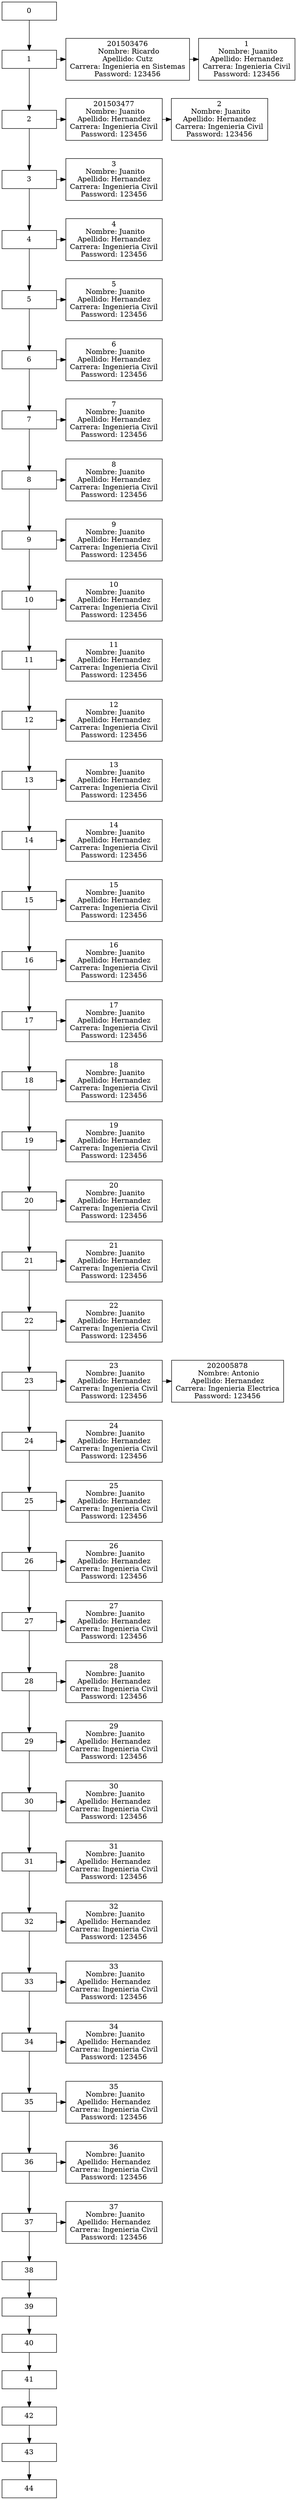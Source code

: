 digraph G{ 

node[ shape = box] 

0[label = "0", width=1.5, group = 1];

1[label = "1", width=1.5, group = 1];

2[label = "2", width=1.5, group = 1];

3[label = "3", width=1.5, group = 1];

4[label = "4", width=1.5, group = 1];

5[label = "5", width=1.5, group = 1];

6[label = "6", width=1.5, group = 1];

7[label = "7", width=1.5, group = 1];

8[label = "8", width=1.5, group = 1];

9[label = "9", width=1.5, group = 1];

10[label = "10", width=1.5, group = 1];

11[label = "11", width=1.5, group = 1];

12[label = "12", width=1.5, group = 1];

13[label = "13", width=1.5, group = 1];

14[label = "14", width=1.5, group = 1];

15[label = "15", width=1.5, group = 1];

16[label = "16", width=1.5, group = 1];

17[label = "17", width=1.5, group = 1];

18[label = "18", width=1.5, group = 1];

19[label = "19", width=1.5, group = 1];

20[label = "20", width=1.5, group = 1];

21[label = "21", width=1.5, group = 1];

22[label = "22", width=1.5, group = 1];

23[label = "23", width=1.5, group = 1];

24[label = "24", width=1.5, group = 1];

25[label = "25", width=1.5, group = 1];

26[label = "26", width=1.5, group = 1];

27[label = "27", width=1.5, group = 1];

28[label = "28", width=1.5, group = 1];

29[label = "29", width=1.5, group = 1];

30[label = "30", width=1.5, group = 1];

31[label = "31", width=1.5, group = 1];

32[label = "32", width=1.5, group = 1];

33[label = "33", width=1.5, group = 1];

34[label = "34", width=1.5, group = 1];

35[label = "35", width=1.5, group = 1];

36[label = "36", width=1.5, group = 1];

37[label = "37", width=1.5, group = 1];

38[label = "38", width=1.5, group = 1];

39[label = "39", width=1.5, group = 1];

40[label = "40", width=1.5, group = 1];

41[label = "41", width=1.5, group = 1];

42[label = "42", width=1.5, group = 1];

43[label = "43", width=1.5, group = 1];

44[label = "44", width=1.5, group = 1];

0 -> 1 ; 

1 -> 2 ; 

2 -> 3 ; 

3 -> 4 ; 

4 -> 5 ; 

5 -> 6 ; 

6 -> 7 ; 

7 -> 8 ; 

8 -> 9 ; 

9 -> 10 ; 

10 -> 11 ; 

11 -> 12 ; 

12 -> 13 ; 

13 -> 14 ; 

14 -> 15 ; 

15 -> 16 ; 

16 -> 17 ; 

17 -> 18 ; 

18 -> 19 ; 

19 -> 20 ; 

20 -> 21 ; 

21 -> 22 ; 

22 -> 23 ; 

23 -> 24 ; 

24 -> 25 ; 

25 -> 26 ; 

26 -> 27 ; 

27 -> 28 ; 

28 -> 29 ; 

29 -> 30 ; 

30 -> 31 ; 

31 -> 32 ; 

32 -> 33 ; 

33 -> 34 ; 

34 -> 35 ; 

35 -> 36 ; 

36 -> 37 ; 

37 -> 38 ; 

38 -> 39 ; 

39 -> 40 ; 

40 -> 41 ; 

41 -> 42 ; 

42 -> 43 ; 

43 -> 44 ; 

A201503476[label = "201503476
 Nombre: Ricardo
Apellido: Cutz
Carrera: Ingenieria en Sistemas
Password: 123456
", width=1.5, group = 2];

A1[label = "1
 Nombre: Juanito
Apellido: Hernandez
Carrera: Ingenieria Civil
Password: 123456
", width=1.5, group = 3];

A201503477[label = "201503477
 Nombre: Juanito
Apellido: Hernandez
Carrera: Ingenieria Civil
Password: 123456
", width=1.5, group = 2];

A2[label = "2
 Nombre: Juanito
Apellido: Hernandez
Carrera: Ingenieria Civil
Password: 123456
", width=1.5, group = 3];

A3[label = "3
 Nombre: Juanito
Apellido: Hernandez
Carrera: Ingenieria Civil
Password: 123456
", width=1.5, group = 2];

A4[label = "4
 Nombre: Juanito
Apellido: Hernandez
Carrera: Ingenieria Civil
Password: 123456
", width=1.5, group = 2];

A5[label = "5
 Nombre: Juanito
Apellido: Hernandez
Carrera: Ingenieria Civil
Password: 123456
", width=1.5, group = 2];

A6[label = "6
 Nombre: Juanito
Apellido: Hernandez
Carrera: Ingenieria Civil
Password: 123456
", width=1.5, group = 2];

A7[label = "7
 Nombre: Juanito
Apellido: Hernandez
Carrera: Ingenieria Civil
Password: 123456
", width=1.5, group = 2];

A8[label = "8
 Nombre: Juanito
Apellido: Hernandez
Carrera: Ingenieria Civil
Password: 123456
", width=1.5, group = 2];

A9[label = "9
 Nombre: Juanito
Apellido: Hernandez
Carrera: Ingenieria Civil
Password: 123456
", width=1.5, group = 2];

A10[label = "10
 Nombre: Juanito
Apellido: Hernandez
Carrera: Ingenieria Civil
Password: 123456
", width=1.5, group = 2];

A11[label = "11
 Nombre: Juanito
Apellido: Hernandez
Carrera: Ingenieria Civil
Password: 123456
", width=1.5, group = 2];

A12[label = "12
 Nombre: Juanito
Apellido: Hernandez
Carrera: Ingenieria Civil
Password: 123456
", width=1.5, group = 2];

A13[label = "13
 Nombre: Juanito
Apellido: Hernandez
Carrera: Ingenieria Civil
Password: 123456
", width=1.5, group = 2];

A14[label = "14
 Nombre: Juanito
Apellido: Hernandez
Carrera: Ingenieria Civil
Password: 123456
", width=1.5, group = 2];

A15[label = "15
 Nombre: Juanito
Apellido: Hernandez
Carrera: Ingenieria Civil
Password: 123456
", width=1.5, group = 2];

A16[label = "16
 Nombre: Juanito
Apellido: Hernandez
Carrera: Ingenieria Civil
Password: 123456
", width=1.5, group = 2];

A17[label = "17
 Nombre: Juanito
Apellido: Hernandez
Carrera: Ingenieria Civil
Password: 123456
", width=1.5, group = 2];

A18[label = "18
 Nombre: Juanito
Apellido: Hernandez
Carrera: Ingenieria Civil
Password: 123456
", width=1.5, group = 2];

A19[label = "19
 Nombre: Juanito
Apellido: Hernandez
Carrera: Ingenieria Civil
Password: 123456
", width=1.5, group = 2];

A20[label = "20
 Nombre: Juanito
Apellido: Hernandez
Carrera: Ingenieria Civil
Password: 123456
", width=1.5, group = 2];

A21[label = "21
 Nombre: Juanito
Apellido: Hernandez
Carrera: Ingenieria Civil
Password: 123456
", width=1.5, group = 2];

A22[label = "22
 Nombre: Juanito
Apellido: Hernandez
Carrera: Ingenieria Civil
Password: 123456
", width=1.5, group = 2];

A23[label = "23
 Nombre: Juanito
Apellido: Hernandez
Carrera: Ingenieria Civil
Password: 123456
", width=1.5, group = 2];

A202005878[label = "202005878
 Nombre: Antonio
Apellido: Hernandez
Carrera: Ingenieria Electrica
Password: 123456
", width=1.5, group = 3];

A24[label = "24
 Nombre: Juanito
Apellido: Hernandez
Carrera: Ingenieria Civil
Password: 123456
", width=1.5, group = 2];

A25[label = "25
 Nombre: Juanito
Apellido: Hernandez
Carrera: Ingenieria Civil
Password: 123456
", width=1.5, group = 2];

A26[label = "26
 Nombre: Juanito
Apellido: Hernandez
Carrera: Ingenieria Civil
Password: 123456
", width=1.5, group = 2];

A27[label = "27
 Nombre: Juanito
Apellido: Hernandez
Carrera: Ingenieria Civil
Password: 123456
", width=1.5, group = 2];

A28[label = "28
 Nombre: Juanito
Apellido: Hernandez
Carrera: Ingenieria Civil
Password: 123456
", width=1.5, group = 2];

A29[label = "29
 Nombre: Juanito
Apellido: Hernandez
Carrera: Ingenieria Civil
Password: 123456
", width=1.5, group = 2];

A30[label = "30
 Nombre: Juanito
Apellido: Hernandez
Carrera: Ingenieria Civil
Password: 123456
", width=1.5, group = 2];

A31[label = "31
 Nombre: Juanito
Apellido: Hernandez
Carrera: Ingenieria Civil
Password: 123456
", width=1.5, group = 2];

A32[label = "32
 Nombre: Juanito
Apellido: Hernandez
Carrera: Ingenieria Civil
Password: 123456
", width=1.5, group = 2];

A33[label = "33
 Nombre: Juanito
Apellido: Hernandez
Carrera: Ingenieria Civil
Password: 123456
", width=1.5, group = 2];

A34[label = "34
 Nombre: Juanito
Apellido: Hernandez
Carrera: Ingenieria Civil
Password: 123456
", width=1.5, group = 2];

A35[label = "35
 Nombre: Juanito
Apellido: Hernandez
Carrera: Ingenieria Civil
Password: 123456
", width=1.5, group = 2];

A36[label = "36
 Nombre: Juanito
Apellido: Hernandez
Carrera: Ingenieria Civil
Password: 123456
", width=1.5, group = 2];

A37[label = "37
 Nombre: Juanito
Apellido: Hernandez
Carrera: Ingenieria Civil
Password: 123456
", width=1.5, group = 2];

A201503476 -> A1

A201503477 -> A2

A23 -> A202005878

1 -> A201503476

2 -> A201503477

3 -> A3

4 -> A4

5 -> A5

6 -> A6

7 -> A7

8 -> A8

9 -> A9

10 -> A10

11 -> A11

12 -> A12

13 -> A13

14 -> A14

15 -> A15

16 -> A16

17 -> A17

18 -> A18

19 -> A19

20 -> A20

21 -> A21

22 -> A22

23 -> A23

24 -> A24

25 -> A25

26 -> A26

27 -> A27

28 -> A28

29 -> A29

30 -> A30

31 -> A31

32 -> A32

33 -> A33

34 -> A34

35 -> A35

36 -> A36

37 -> A37

{rank =  same;0;}
{rank =  same;1;A201503476;A1;}
{rank =  same;2;A201503477;A2;}
{rank =  same;3;A3;}
{rank =  same;4;A4;}
{rank =  same;5;A5;}
{rank =  same;6;A6;}
{rank =  same;7;A7;}
{rank =  same;8;A8;}
{rank =  same;9;A9;}
{rank =  same;10;A10;}
{rank =  same;11;A11;}
{rank =  same;12;A12;}
{rank =  same;13;A13;}
{rank =  same;14;A14;}
{rank =  same;15;A15;}
{rank =  same;16;A16;}
{rank =  same;17;A17;}
{rank =  same;18;A18;}
{rank =  same;19;A19;}
{rank =  same;20;A20;}
{rank =  same;21;A21;}
{rank =  same;22;A22;}
{rank =  same;23;A23;A202005878;}
{rank =  same;24;A24;}
{rank =  same;25;A25;}
{rank =  same;26;A26;}
{rank =  same;27;A27;}
{rank =  same;28;A28;}
{rank =  same;29;A29;}
{rank =  same;30;A30;}
{rank =  same;31;A31;}
{rank =  same;32;A32;}
{rank =  same;33;A33;}
{rank =  same;34;A34;}
{rank =  same;35;A35;}
{rank =  same;36;A36;}
{rank =  same;37;A37;}
{rank =  same;38;}
{rank =  same;39;}
{rank =  same;40;}
{rank =  same;41;}
{rank =  same;42;}
{rank =  same;43;}
{rank =  same;44;}
}
